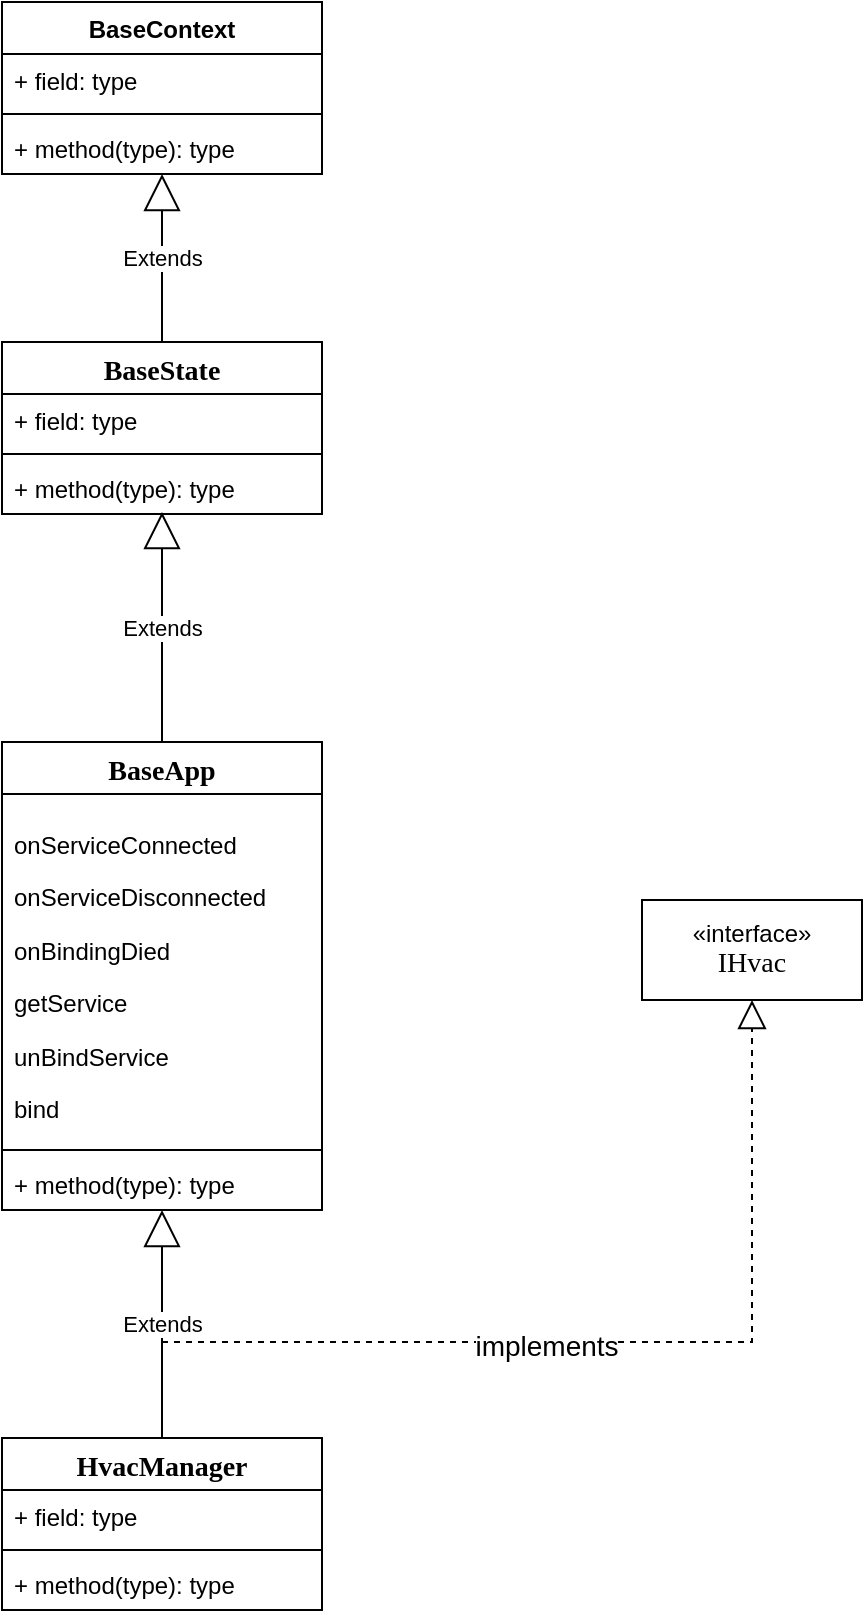 <mxfile version="24.1.0" type="github">
  <diagram name="Page-1" id="-Qllb_CpZKkKI1zAppgv">
    <mxGraphModel dx="2074" dy="2206" grid="1" gridSize="10" guides="1" tooltips="1" connect="1" arrows="1" fold="1" page="1" pageScale="1" pageWidth="850" pageHeight="1100" math="0" shadow="0">
      <root>
        <mxCell id="0" />
        <mxCell id="1" parent="0" />
        <mxCell id="f-CkhcNsLTVHLY6D5ljz-1" value="&lt;span style=&quot;font-size:10.5pt;mso-bidi-font-size:&lt;br/&gt;11.0pt;font-family:&amp;quot;Calibri&amp;quot;,&amp;quot;sans-serif&amp;quot;;mso-ascii-theme-font:minor-latin;&lt;br/&gt;mso-fareast-font-family:宋体;mso-fareast-theme-font:minor-fareast;mso-hansi-theme-font:&lt;br/&gt;minor-latin;mso-bidi-font-family:&amp;quot;Times New Roman&amp;quot;;mso-bidi-theme-font:minor-bidi;&lt;br/&gt;mso-ansi-language:EN-US;mso-fareast-language:ZH-CN;mso-bidi-language:AR-SA&quot; lang=&quot;EN-US&quot;&gt;BaseApp&lt;/span&gt;" style="swimlane;fontStyle=1;align=center;verticalAlign=top;childLayout=stackLayout;horizontal=1;startSize=26;horizontalStack=0;resizeParent=1;resizeParentMax=0;resizeLast=0;collapsible=1;marginBottom=0;whiteSpace=wrap;html=1;" parent="1" vertex="1">
          <mxGeometry x="240" y="330" width="160" height="234" as="geometry" />
        </mxCell>
        <mxCell id="f-CkhcNsLTVHLY6D5ljz-2" value="&lt;p class=&quot;MsoNormal&quot;&gt;&lt;span style=&quot;background-color: initial;&quot;&gt;onServiceConnected&lt;/span&gt;&lt;br&gt;&lt;/p&gt;&lt;p class=&quot;MsoNormal&quot;&gt;&lt;span lang=&quot;EN-US&quot;&gt;onServiceDisconnected&lt;/span&gt;&lt;/p&gt;&lt;p class=&quot;MsoNormal&quot;&gt;&lt;span lang=&quot;EN-US&quot;&gt;onBindingDied&lt;/span&gt;&lt;/p&gt;&lt;p class=&quot;MsoNormal&quot;&gt;&lt;span lang=&quot;EN-US&quot;&gt;getService&lt;/span&gt;&lt;/p&gt;&lt;p class=&quot;MsoNormal&quot;&gt;&lt;span lang=&quot;EN-US&quot;&gt;unBindService&lt;/span&gt;&lt;/p&gt;&lt;p class=&quot;MsoNormal&quot;&gt;&lt;span lang=&quot;EN-US&quot;&gt;bind&lt;/span&gt;&lt;/p&gt;" style="text;strokeColor=none;fillColor=none;align=left;verticalAlign=top;spacingLeft=4;spacingRight=4;overflow=hidden;rotatable=0;points=[[0,0.5],[1,0.5]];portConstraint=eastwest;whiteSpace=wrap;html=1;" parent="f-CkhcNsLTVHLY6D5ljz-1" vertex="1">
          <mxGeometry y="26" width="160" height="174" as="geometry" />
        </mxCell>
        <mxCell id="f-CkhcNsLTVHLY6D5ljz-3" value="" style="line;strokeWidth=1;fillColor=none;align=left;verticalAlign=middle;spacingTop=-1;spacingLeft=3;spacingRight=3;rotatable=0;labelPosition=right;points=[];portConstraint=eastwest;strokeColor=inherit;" parent="f-CkhcNsLTVHLY6D5ljz-1" vertex="1">
          <mxGeometry y="200" width="160" height="8" as="geometry" />
        </mxCell>
        <mxCell id="f-CkhcNsLTVHLY6D5ljz-4" value="+ method(type): type" style="text;strokeColor=none;fillColor=none;align=left;verticalAlign=top;spacingLeft=4;spacingRight=4;overflow=hidden;rotatable=0;points=[[0,0.5],[1,0.5]];portConstraint=eastwest;whiteSpace=wrap;html=1;" parent="f-CkhcNsLTVHLY6D5ljz-1" vertex="1">
          <mxGeometry y="208" width="160" height="26" as="geometry" />
        </mxCell>
        <mxCell id="f-CkhcNsLTVHLY6D5ljz-5" value="&lt;span style=&quot;font-size:10.5pt;mso-bidi-font-size:&lt;br/&gt;11.0pt;font-family:&amp;quot;Calibri&amp;quot;,&amp;quot;sans-serif&amp;quot;;mso-ascii-theme-font:minor-latin;&lt;br/&gt;mso-fareast-font-family:宋体;mso-fareast-theme-font:minor-fareast;mso-hansi-theme-font:&lt;br/&gt;minor-latin;mso-bidi-font-family:&amp;quot;Times New Roman&amp;quot;;mso-bidi-theme-font:minor-bidi;&lt;br/&gt;mso-ansi-language:EN-US;mso-fareast-language:ZH-CN;mso-bidi-language:AR-SA&quot; lang=&quot;EN-US&quot;&gt;BaseState&lt;/span&gt;" style="swimlane;fontStyle=1;align=center;verticalAlign=top;childLayout=stackLayout;horizontal=1;startSize=26;horizontalStack=0;resizeParent=1;resizeParentMax=0;resizeLast=0;collapsible=1;marginBottom=0;whiteSpace=wrap;html=1;" parent="1" vertex="1">
          <mxGeometry x="240" y="130" width="160" height="86" as="geometry" />
        </mxCell>
        <mxCell id="f-CkhcNsLTVHLY6D5ljz-6" value="+ field: type" style="text;strokeColor=none;fillColor=none;align=left;verticalAlign=top;spacingLeft=4;spacingRight=4;overflow=hidden;rotatable=0;points=[[0,0.5],[1,0.5]];portConstraint=eastwest;whiteSpace=wrap;html=1;" parent="f-CkhcNsLTVHLY6D5ljz-5" vertex="1">
          <mxGeometry y="26" width="160" height="26" as="geometry" />
        </mxCell>
        <mxCell id="f-CkhcNsLTVHLY6D5ljz-7" value="" style="line;strokeWidth=1;fillColor=none;align=left;verticalAlign=middle;spacingTop=-1;spacingLeft=3;spacingRight=3;rotatable=0;labelPosition=right;points=[];portConstraint=eastwest;strokeColor=inherit;" parent="f-CkhcNsLTVHLY6D5ljz-5" vertex="1">
          <mxGeometry y="52" width="160" height="8" as="geometry" />
        </mxCell>
        <mxCell id="f-CkhcNsLTVHLY6D5ljz-8" value="+ method(type): type" style="text;strokeColor=none;fillColor=none;align=left;verticalAlign=top;spacingLeft=4;spacingRight=4;overflow=hidden;rotatable=0;points=[[0,0.5],[1,0.5]];portConstraint=eastwest;whiteSpace=wrap;html=1;" parent="f-CkhcNsLTVHLY6D5ljz-5" vertex="1">
          <mxGeometry y="60" width="160" height="26" as="geometry" />
        </mxCell>
        <mxCell id="f-CkhcNsLTVHLY6D5ljz-10" value="Extends" style="endArrow=block;endSize=16;endFill=0;html=1;rounded=0;exitX=0.5;exitY=0;exitDx=0;exitDy=0;entryX=0.5;entryY=0.962;entryDx=0;entryDy=0;entryPerimeter=0;" parent="1" source="f-CkhcNsLTVHLY6D5ljz-1" target="f-CkhcNsLTVHLY6D5ljz-8" edge="1">
          <mxGeometry width="160" relative="1" as="geometry">
            <mxPoint x="450" y="500" as="sourcePoint" />
            <mxPoint x="320" y="230" as="targetPoint" />
          </mxGeometry>
        </mxCell>
        <mxCell id="f-CkhcNsLTVHLY6D5ljz-11" value="BaseContext" style="swimlane;fontStyle=1;align=center;verticalAlign=top;childLayout=stackLayout;horizontal=1;startSize=26;horizontalStack=0;resizeParent=1;resizeParentMax=0;resizeLast=0;collapsible=1;marginBottom=0;whiteSpace=wrap;html=1;" parent="1" vertex="1">
          <mxGeometry x="240" y="-40" width="160" height="86" as="geometry" />
        </mxCell>
        <mxCell id="f-CkhcNsLTVHLY6D5ljz-12" value="+ field: type" style="text;strokeColor=none;fillColor=none;align=left;verticalAlign=top;spacingLeft=4;spacingRight=4;overflow=hidden;rotatable=0;points=[[0,0.5],[1,0.5]];portConstraint=eastwest;whiteSpace=wrap;html=1;" parent="f-CkhcNsLTVHLY6D5ljz-11" vertex="1">
          <mxGeometry y="26" width="160" height="26" as="geometry" />
        </mxCell>
        <mxCell id="f-CkhcNsLTVHLY6D5ljz-13" value="" style="line;strokeWidth=1;fillColor=none;align=left;verticalAlign=middle;spacingTop=-1;spacingLeft=3;spacingRight=3;rotatable=0;labelPosition=right;points=[];portConstraint=eastwest;strokeColor=inherit;" parent="f-CkhcNsLTVHLY6D5ljz-11" vertex="1">
          <mxGeometry y="52" width="160" height="8" as="geometry" />
        </mxCell>
        <mxCell id="f-CkhcNsLTVHLY6D5ljz-14" value="+ method(type): type" style="text;strokeColor=none;fillColor=none;align=left;verticalAlign=top;spacingLeft=4;spacingRight=4;overflow=hidden;rotatable=0;points=[[0,0.5],[1,0.5]];portConstraint=eastwest;whiteSpace=wrap;html=1;" parent="f-CkhcNsLTVHLY6D5ljz-11" vertex="1">
          <mxGeometry y="60" width="160" height="26" as="geometry" />
        </mxCell>
        <mxCell id="f-CkhcNsLTVHLY6D5ljz-15" value="Extends" style="endArrow=block;endSize=16;endFill=0;html=1;rounded=0;exitX=0.5;exitY=0;exitDx=0;exitDy=0;" parent="1" source="f-CkhcNsLTVHLY6D5ljz-5" target="f-CkhcNsLTVHLY6D5ljz-14" edge="1">
          <mxGeometry width="160" relative="1" as="geometry">
            <mxPoint x="580" y="185" as="sourcePoint" />
            <mxPoint x="580" y="70" as="targetPoint" />
          </mxGeometry>
        </mxCell>
        <mxCell id="f-CkhcNsLTVHLY6D5ljz-16" value="&lt;span style=&quot;font-size:10.5pt;mso-bidi-font-size:&lt;br/&gt;11.0pt;font-family:&amp;quot;Calibri&amp;quot;,&amp;quot;sans-serif&amp;quot;;mso-ascii-theme-font:minor-latin;&lt;br/&gt;mso-fareast-font-family:宋体;mso-fareast-theme-font:minor-fareast;mso-hansi-theme-font:&lt;br/&gt;minor-latin;mso-bidi-font-family:&amp;quot;Times New Roman&amp;quot;;mso-bidi-theme-font:minor-bidi;&lt;br/&gt;mso-ansi-language:EN-US;mso-fareast-language:ZH-CN;mso-bidi-language:AR-SA&quot; lang=&quot;EN-US&quot;&gt;HvacManager&lt;/span&gt;" style="swimlane;fontStyle=1;align=center;verticalAlign=top;childLayout=stackLayout;horizontal=1;startSize=26;horizontalStack=0;resizeParent=1;resizeParentMax=0;resizeLast=0;collapsible=1;marginBottom=0;whiteSpace=wrap;html=1;" parent="1" vertex="1">
          <mxGeometry x="240" y="678" width="160" height="86" as="geometry" />
        </mxCell>
        <mxCell id="f-CkhcNsLTVHLY6D5ljz-17" value="+ field: type" style="text;strokeColor=none;fillColor=none;align=left;verticalAlign=top;spacingLeft=4;spacingRight=4;overflow=hidden;rotatable=0;points=[[0,0.5],[1,0.5]];portConstraint=eastwest;whiteSpace=wrap;html=1;" parent="f-CkhcNsLTVHLY6D5ljz-16" vertex="1">
          <mxGeometry y="26" width="160" height="26" as="geometry" />
        </mxCell>
        <mxCell id="f-CkhcNsLTVHLY6D5ljz-18" value="" style="line;strokeWidth=1;fillColor=none;align=left;verticalAlign=middle;spacingTop=-1;spacingLeft=3;spacingRight=3;rotatable=0;labelPosition=right;points=[];portConstraint=eastwest;strokeColor=inherit;" parent="f-CkhcNsLTVHLY6D5ljz-16" vertex="1">
          <mxGeometry y="52" width="160" height="8" as="geometry" />
        </mxCell>
        <mxCell id="f-CkhcNsLTVHLY6D5ljz-19" value="+ method(type): type" style="text;strokeColor=none;fillColor=none;align=left;verticalAlign=top;spacingLeft=4;spacingRight=4;overflow=hidden;rotatable=0;points=[[0,0.5],[1,0.5]];portConstraint=eastwest;whiteSpace=wrap;html=1;" parent="f-CkhcNsLTVHLY6D5ljz-16" vertex="1">
          <mxGeometry y="60" width="160" height="26" as="geometry" />
        </mxCell>
        <mxCell id="f-CkhcNsLTVHLY6D5ljz-20" value="Extends" style="endArrow=block;endSize=16;endFill=0;html=1;rounded=0;exitX=0.5;exitY=0;exitDx=0;exitDy=0;" parent="1" source="f-CkhcNsLTVHLY6D5ljz-16" target="f-CkhcNsLTVHLY6D5ljz-4" edge="1">
          <mxGeometry width="160" relative="1" as="geometry">
            <mxPoint x="610" y="534" as="sourcePoint" />
            <mxPoint x="610" y="450" as="targetPoint" />
          </mxGeometry>
        </mxCell>
        <mxCell id="f-CkhcNsLTVHLY6D5ljz-22" value="«interface»&lt;br&gt;&lt;span style=&quot;font-size:10.5pt;mso-bidi-font-size:&lt;br/&gt;11.0pt;font-family:&amp;quot;Calibri&amp;quot;,&amp;quot;sans-serif&amp;quot;;mso-ascii-theme-font:minor-latin;&lt;br/&gt;mso-fareast-font-family:宋体;mso-fareast-theme-font:minor-fareast;mso-hansi-theme-font:&lt;br/&gt;minor-latin;mso-bidi-font-family:&amp;quot;Times New Roman&amp;quot;;mso-bidi-theme-font:minor-bidi;&lt;br/&gt;mso-ansi-language:EN-US;mso-fareast-language:ZH-CN;mso-bidi-language:AR-SA&quot; lang=&quot;EN-US&quot;&gt;IHvac&lt;/span&gt;" style="html=1;whiteSpace=wrap;" parent="1" vertex="1">
          <mxGeometry x="560" y="409" width="110" height="50" as="geometry" />
        </mxCell>
        <mxCell id="f-CkhcNsLTVHLY6D5ljz-23" value="" style="endArrow=block;dashed=1;endFill=0;endSize=12;html=1;rounded=0;exitX=0.5;exitY=0;exitDx=0;exitDy=0;entryX=0.5;entryY=1;entryDx=0;entryDy=0;edgeStyle=orthogonalEdgeStyle;" parent="1" source="f-CkhcNsLTVHLY6D5ljz-16" target="f-CkhcNsLTVHLY6D5ljz-22" edge="1">
          <mxGeometry width="160" relative="1" as="geometry">
            <mxPoint x="520" y="570" as="sourcePoint" />
            <mxPoint x="680" y="570" as="targetPoint" />
            <Array as="points">
              <mxPoint x="320" y="630" />
              <mxPoint x="615" y="630" />
            </Array>
          </mxGeometry>
        </mxCell>
        <mxCell id="f-CkhcNsLTVHLY6D5ljz-24" value="&lt;font style=&quot;font-size: 14px;&quot;&gt;implements&lt;/font&gt;" style="edgeLabel;html=1;align=center;verticalAlign=middle;resizable=0;points=[];" parent="f-CkhcNsLTVHLY6D5ljz-23" vertex="1" connectable="0">
          <mxGeometry x="-0.068" y="-2" relative="1" as="geometry">
            <mxPoint as="offset" />
          </mxGeometry>
        </mxCell>
      </root>
    </mxGraphModel>
  </diagram>
</mxfile>

